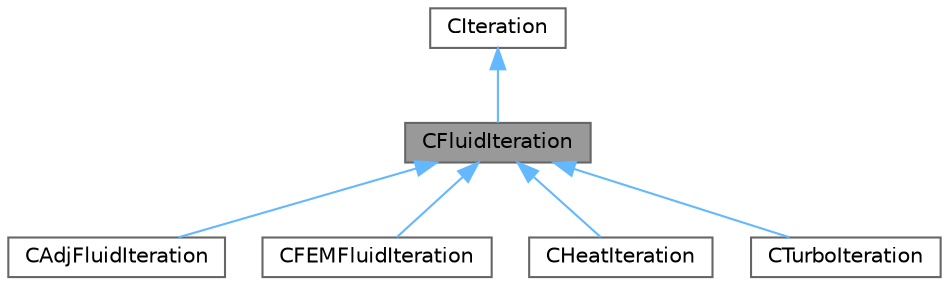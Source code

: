 digraph "CFluidIteration"
{
 // LATEX_PDF_SIZE
  bgcolor="transparent";
  edge [fontname=Helvetica,fontsize=10,labelfontname=Helvetica,labelfontsize=10];
  node [fontname=Helvetica,fontsize=10,shape=box,height=0.2,width=0.4];
  Node1 [id="Node000001",label="CFluidIteration",height=0.2,width=0.4,color="gray40", fillcolor="grey60", style="filled", fontcolor="black",tooltip="Class for driving an iteration of the fluid system."];
  Node2 -> Node1 [id="edge1_Node000001_Node000002",dir="back",color="steelblue1",style="solid",tooltip=" "];
  Node2 [id="Node000002",label="CIteration",height=0.2,width=0.4,color="gray40", fillcolor="white", style="filled",URL="$classCIteration.html",tooltip="Parent class for defining a single iteration of a physics problem."];
  Node1 -> Node3 [id="edge2_Node000001_Node000003",dir="back",color="steelblue1",style="solid",tooltip=" "];
  Node3 [id="Node000003",label="CAdjFluidIteration",height=0.2,width=0.4,color="gray40", fillcolor="white", style="filled",URL="$classCAdjFluidIteration.html",tooltip="Class for driving an iteration of the adjoint fluid system."];
  Node1 -> Node4 [id="edge3_Node000001_Node000004",dir="back",color="steelblue1",style="solid",tooltip=" "];
  Node4 [id="Node000004",label="CFEMFluidIteration",height=0.2,width=0.4,color="gray40", fillcolor="white", style="filled",URL="$classCFEMFluidIteration.html",tooltip="Class for driving an iteration of the finite element flow system."];
  Node1 -> Node5 [id="edge4_Node000001_Node000005",dir="back",color="steelblue1",style="solid",tooltip=" "];
  Node5 [id="Node000005",label="CHeatIteration",height=0.2,width=0.4,color="gray40", fillcolor="white", style="filled",URL="$classCHeatIteration.html",tooltip="Class for driving an iteration of the heat system."];
  Node1 -> Node6 [id="edge5_Node000001_Node000006",dir="back",color="steelblue1",style="solid",tooltip=" "];
  Node6 [id="Node000006",label="CTurboIteration",height=0.2,width=0.4,color="gray40", fillcolor="white", style="filled",URL="$classCTurboIteration.html",tooltip="Class for driving an iteration for turbomachinery simulation."];
}
